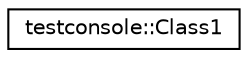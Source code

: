 digraph "Graphical Class Hierarchy"
{
  edge [fontname="Helvetica",fontsize="10",labelfontname="Helvetica",labelfontsize="10"];
  node [fontname="Helvetica",fontsize="10",shape=record];
  rankdir="LR";
  Node1 [label="testconsole::Class1",height=0.2,width=0.4,color="black", fillcolor="white", style="filled",URL="$classtestconsole_1_1_class1.html"];
}
